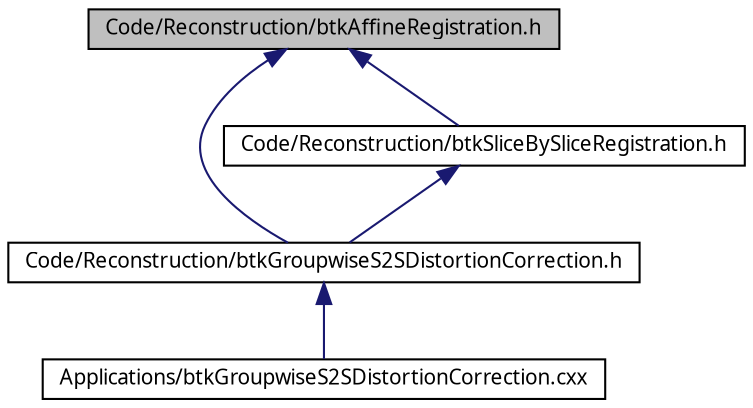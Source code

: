 digraph G
{
  edge [fontname="FreeSans.ttf",fontsize="10",labelfontname="FreeSans.ttf",labelfontsize="10"];
  node [fontname="FreeSans.ttf",fontsize="10",shape=record];
  Node1 [label="Code/Reconstruction/btkAffineRegistration.h",height=0.2,width=0.4,color="black", fillcolor="grey75", style="filled" fontcolor="black"];
  Node1 -> Node2 [dir=back,color="midnightblue",fontsize="10",style="solid",fontname="FreeSans.ttf"];
  Node2 [label="Code/Reconstruction/btkGroupwiseS2SDistortionCorrection.h",height=0.2,width=0.4,color="black", fillcolor="white", style="filled",URL="$btk_groupwise_s2_s_distortion_correction_8h.html"];
  Node2 -> Node3 [dir=back,color="midnightblue",fontsize="10",style="solid",fontname="FreeSans.ttf"];
  Node3 [label="Applications/btkGroupwiseS2SDistortionCorrection.cxx",height=0.2,width=0.4,color="black", fillcolor="white", style="filled",URL="$btk_groupwise_s2_s_distortion_correction_8cxx.html"];
  Node1 -> Node4 [dir=back,color="midnightblue",fontsize="10",style="solid",fontname="FreeSans.ttf"];
  Node4 [label="Code/Reconstruction/btkSliceBySliceRegistration.h",height=0.2,width=0.4,color="black", fillcolor="white", style="filled",URL="$btk_slice_by_slice_registration_8h.html"];
  Node4 -> Node2 [dir=back,color="midnightblue",fontsize="10",style="solid",fontname="FreeSans.ttf"];
}
